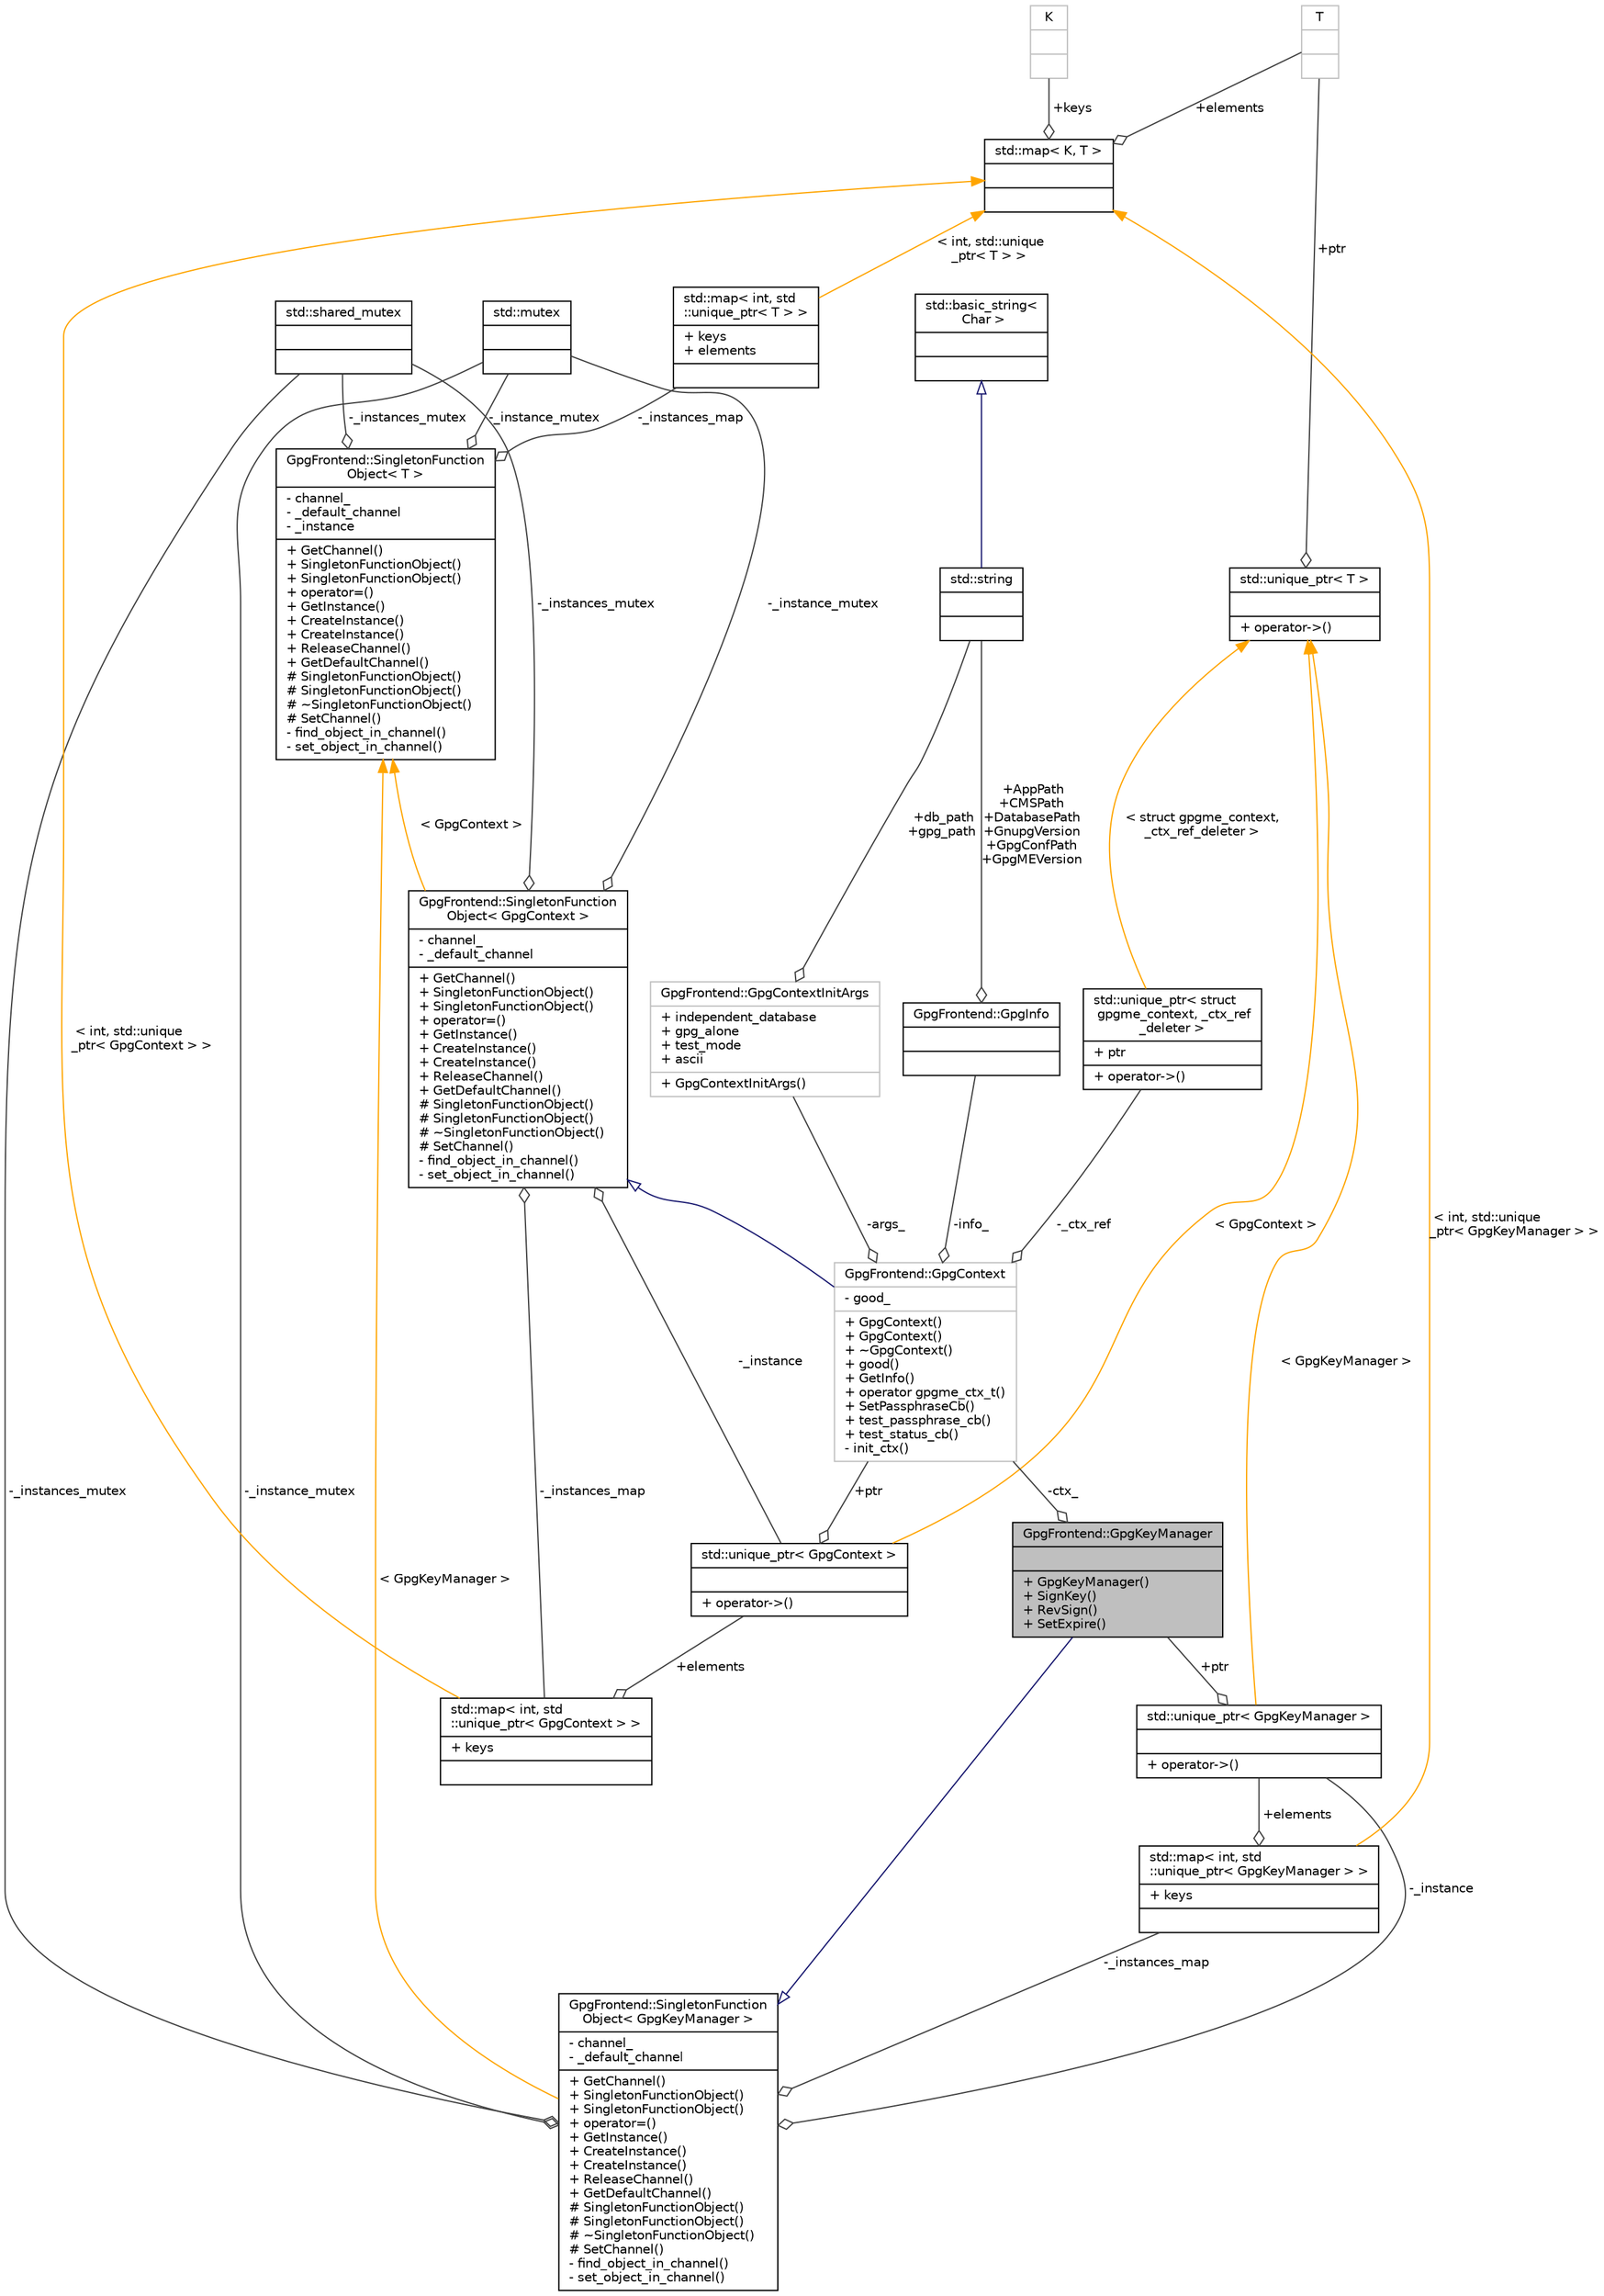 digraph "GpgFrontend::GpgKeyManager"
{
 // INTERACTIVE_SVG=YES
 // LATEX_PDF_SIZE
  edge [fontname="Helvetica",fontsize="10",labelfontname="Helvetica",labelfontsize="10"];
  node [fontname="Helvetica",fontsize="10",shape=record];
  Node1 [label="{GpgFrontend::GpgKeyManager\n||+ GpgKeyManager()\l+ SignKey()\l+ RevSign()\l+ SetExpire()\l}",height=0.2,width=0.4,color="black", fillcolor="grey75", style="filled", fontcolor="black",tooltip=" "];
  Node2 -> Node1 [dir="back",color="midnightblue",fontsize="10",style="solid",arrowtail="onormal"];
  Node2 [label="{GpgFrontend::SingletonFunction\lObject\< GpgKeyManager \>\n|- channel_\l- _default_channel\l|+ GetChannel()\l+ SingletonFunctionObject()\l+ SingletonFunctionObject()\l+ operator=()\l+ GetInstance()\l+ CreateInstance()\l+ CreateInstance()\l+ ReleaseChannel()\l+ GetDefaultChannel()\l# SingletonFunctionObject()\l# SingletonFunctionObject()\l# ~SingletonFunctionObject()\l# SetChannel()\l- find_object_in_channel()\l- set_object_in_channel()\l}",height=0.2,width=0.4,color="black", fillcolor="white", style="filled",URL="$classGpgFrontend_1_1SingletonFunctionObject.html",tooltip=" "];
  Node3 -> Node2 [color="grey25",fontsize="10",style="solid",label=" -_instance_mutex" ,arrowhead="odiamond"];
  Node3 [label="{std::mutex\n||}",height=0.2,width=0.4,color="black", fillcolor="white", style="filled",tooltip=" "];
  Node4 -> Node2 [color="grey25",fontsize="10",style="solid",label=" -_instances_mutex" ,arrowhead="odiamond"];
  Node4 [label="{std::shared_mutex\n||}",height=0.2,width=0.4,color="black", fillcolor="white", style="filled",tooltip=" "];
  Node5 -> Node2 [color="grey25",fontsize="10",style="solid",label=" -_instance" ,arrowhead="odiamond"];
  Node5 [label="{std::unique_ptr\< GpgKeyManager \>\n||+ operator-\>()\l}",height=0.2,width=0.4,color="black", fillcolor="white", style="filled",tooltip=" "];
  Node1 -> Node5 [color="grey25",fontsize="10",style="solid",label=" +ptr" ,arrowhead="odiamond"];
  Node6 -> Node5 [dir="back",color="orange",fontsize="10",style="solid",label=" \< GpgKeyManager \>" ];
  Node6 [label="{std::unique_ptr\< T \>\n||+ operator-\>()\l}",height=0.2,width=0.4,color="black", fillcolor="white", style="filled",tooltip=" "];
  Node7 -> Node6 [color="grey25",fontsize="10",style="solid",label=" +ptr" ,arrowhead="odiamond"];
  Node7 [label="{T\n||}",height=0.2,width=0.4,color="grey75", fillcolor="white", style="filled",tooltip=" "];
  Node8 -> Node2 [color="grey25",fontsize="10",style="solid",label=" -_instances_map" ,arrowhead="odiamond"];
  Node8 [label="{std::map\< int, std\l::unique_ptr\< GpgKeyManager \> \>\n|+ keys\l|}",height=0.2,width=0.4,color="black", fillcolor="white", style="filled",tooltip=" "];
  Node5 -> Node8 [color="grey25",fontsize="10",style="solid",label=" +elements" ,arrowhead="odiamond"];
  Node9 -> Node8 [dir="back",color="orange",fontsize="10",style="solid",label=" \< int, std::unique\l_ptr\< GpgKeyManager \> \>" ];
  Node9 [label="{std::map\< K, T \>\n||}",height=0.2,width=0.4,color="black", fillcolor="white", style="filled",tooltip=" "];
  Node10 -> Node9 [color="grey25",fontsize="10",style="solid",label=" +keys" ,arrowhead="odiamond"];
  Node10 [label="{K\n||}",height=0.2,width=0.4,color="grey75", fillcolor="white", style="filled",tooltip=" "];
  Node7 -> Node9 [color="grey25",fontsize="10",style="solid",label=" +elements" ,arrowhead="odiamond"];
  Node11 -> Node2 [dir="back",color="orange",fontsize="10",style="solid",label=" \< GpgKeyManager \>" ];
  Node11 [label="{GpgFrontend::SingletonFunction\lObject\< T \>\n|- channel_\l- _default_channel\l- _instance\l|+ GetChannel()\l+ SingletonFunctionObject()\l+ SingletonFunctionObject()\l+ operator=()\l+ GetInstance()\l+ CreateInstance()\l+ CreateInstance()\l+ ReleaseChannel()\l+ GetDefaultChannel()\l# SingletonFunctionObject()\l# SingletonFunctionObject()\l# ~SingletonFunctionObject()\l# SetChannel()\l- find_object_in_channel()\l- set_object_in_channel()\l}",height=0.2,width=0.4,color="black", fillcolor="white", style="filled",URL="$classGpgFrontend_1_1SingletonFunctionObject.html",tooltip=" "];
  Node3 -> Node11 [color="grey25",fontsize="10",style="solid",label=" -_instance_mutex" ,arrowhead="odiamond"];
  Node4 -> Node11 [color="grey25",fontsize="10",style="solid",label=" -_instances_mutex" ,arrowhead="odiamond"];
  Node12 -> Node11 [color="grey25",fontsize="10",style="solid",label=" -_instances_map" ,arrowhead="odiamond"];
  Node12 [label="{std::map\< int, std\l::unique_ptr\< T \> \>\n|+ keys\l+ elements\l|}",height=0.2,width=0.4,color="black", fillcolor="white", style="filled",tooltip=" "];
  Node9 -> Node12 [dir="back",color="orange",fontsize="10",style="solid",label=" \< int, std::unique\l_ptr\< T \> \>" ];
  Node13 -> Node1 [color="grey25",fontsize="10",style="solid",label=" -ctx_" ,arrowhead="odiamond"];
  Node13 [label="{GpgFrontend::GpgContext\n|- good_\l|+ GpgContext()\l+ GpgContext()\l+ ~GpgContext()\l+ good()\l+ GetInfo()\l+ operator gpgme_ctx_t()\l+ SetPassphraseCb()\l+ test_passphrase_cb()\l+ test_status_cb()\l- init_ctx()\l}",height=0.2,width=0.4,color="grey75", fillcolor="white", style="filled",URL="$classGpgFrontend_1_1GpgContext.html",tooltip=" "];
  Node14 -> Node13 [dir="back",color="midnightblue",fontsize="10",style="solid",arrowtail="onormal"];
  Node14 [label="{GpgFrontend::SingletonFunction\lObject\< GpgContext \>\n|- channel_\l- _default_channel\l|+ GetChannel()\l+ SingletonFunctionObject()\l+ SingletonFunctionObject()\l+ operator=()\l+ GetInstance()\l+ CreateInstance()\l+ CreateInstance()\l+ ReleaseChannel()\l+ GetDefaultChannel()\l# SingletonFunctionObject()\l# SingletonFunctionObject()\l# ~SingletonFunctionObject()\l# SetChannel()\l- find_object_in_channel()\l- set_object_in_channel()\l}",height=0.2,width=0.4,color="black", fillcolor="white", style="filled",URL="$classGpgFrontend_1_1SingletonFunctionObject.html",tooltip=" "];
  Node3 -> Node14 [color="grey25",fontsize="10",style="solid",label=" -_instance_mutex" ,arrowhead="odiamond"];
  Node4 -> Node14 [color="grey25",fontsize="10",style="solid",label=" -_instances_mutex" ,arrowhead="odiamond"];
  Node15 -> Node14 [color="grey25",fontsize="10",style="solid",label=" -_instance" ,arrowhead="odiamond"];
  Node15 [label="{std::unique_ptr\< GpgContext \>\n||+ operator-\>()\l}",height=0.2,width=0.4,color="black", fillcolor="white", style="filled",tooltip=" "];
  Node13 -> Node15 [color="grey25",fontsize="10",style="solid",label=" +ptr" ,arrowhead="odiamond"];
  Node6 -> Node15 [dir="back",color="orange",fontsize="10",style="solid",label=" \< GpgContext \>" ];
  Node16 -> Node14 [color="grey25",fontsize="10",style="solid",label=" -_instances_map" ,arrowhead="odiamond"];
  Node16 [label="{std::map\< int, std\l::unique_ptr\< GpgContext \> \>\n|+ keys\l|}",height=0.2,width=0.4,color="black", fillcolor="white", style="filled",tooltip=" "];
  Node15 -> Node16 [color="grey25",fontsize="10",style="solid",label=" +elements" ,arrowhead="odiamond"];
  Node9 -> Node16 [dir="back",color="orange",fontsize="10",style="solid",label=" \< int, std::unique\l_ptr\< GpgContext \> \>" ];
  Node11 -> Node14 [dir="back",color="orange",fontsize="10",style="solid",label=" \< GpgContext \>" ];
  Node17 -> Node13 [color="grey25",fontsize="10",style="solid",label=" -info_" ,arrowhead="odiamond"];
  Node17 [label="{GpgFrontend::GpgInfo\n||}",height=0.2,width=0.4,color="black", fillcolor="white", style="filled",URL="$classGpgFrontend_1_1GpgInfo.html",tooltip="Use to record some info about gnupg."];
  Node18 -> Node17 [color="grey25",fontsize="10",style="solid",label=" +AppPath\n+CMSPath\n+DatabasePath\n+GnupgVersion\n+GpgConfPath\n+GpgMEVersion" ,arrowhead="odiamond"];
  Node18 [label="{std::string\n||}",height=0.2,width=0.4,color="black", fillcolor="white", style="filled",tooltip=" "];
  Node19 -> Node18 [dir="back",color="midnightblue",fontsize="10",style="solid",arrowtail="onormal"];
  Node19 [label="{std::basic_string\<\l Char \>\n||}",height=0.2,width=0.4,color="black", fillcolor="white", style="filled",tooltip=" "];
  Node20 -> Node13 [color="grey25",fontsize="10",style="solid",label=" -args_" ,arrowhead="odiamond"];
  Node20 [label="{GpgFrontend::GpgContextInitArgs\n|+ independent_database\l+ gpg_alone\l+ test_mode\l+ ascii\l|+ GpgContextInitArgs()\l}",height=0.2,width=0.4,color="grey75", fillcolor="white", style="filled",URL="$structGpgFrontend_1_1GpgContextInitArgs.html",tooltip=" "];
  Node18 -> Node20 [color="grey25",fontsize="10",style="solid",label=" +db_path\n+gpg_path" ,arrowhead="odiamond"];
  Node21 -> Node13 [color="grey25",fontsize="10",style="solid",label=" -_ctx_ref" ,arrowhead="odiamond"];
  Node21 [label="{std::unique_ptr\< struct\l gpgme_context, _ctx_ref\l_deleter \>\n|+ ptr\l|+ operator-\>()\l}",height=0.2,width=0.4,color="black", fillcolor="white", style="filled",tooltip=" "];
  Node6 -> Node21 [dir="back",color="orange",fontsize="10",style="solid",label=" \< struct gpgme_context,\l _ctx_ref_deleter \>" ];
}
